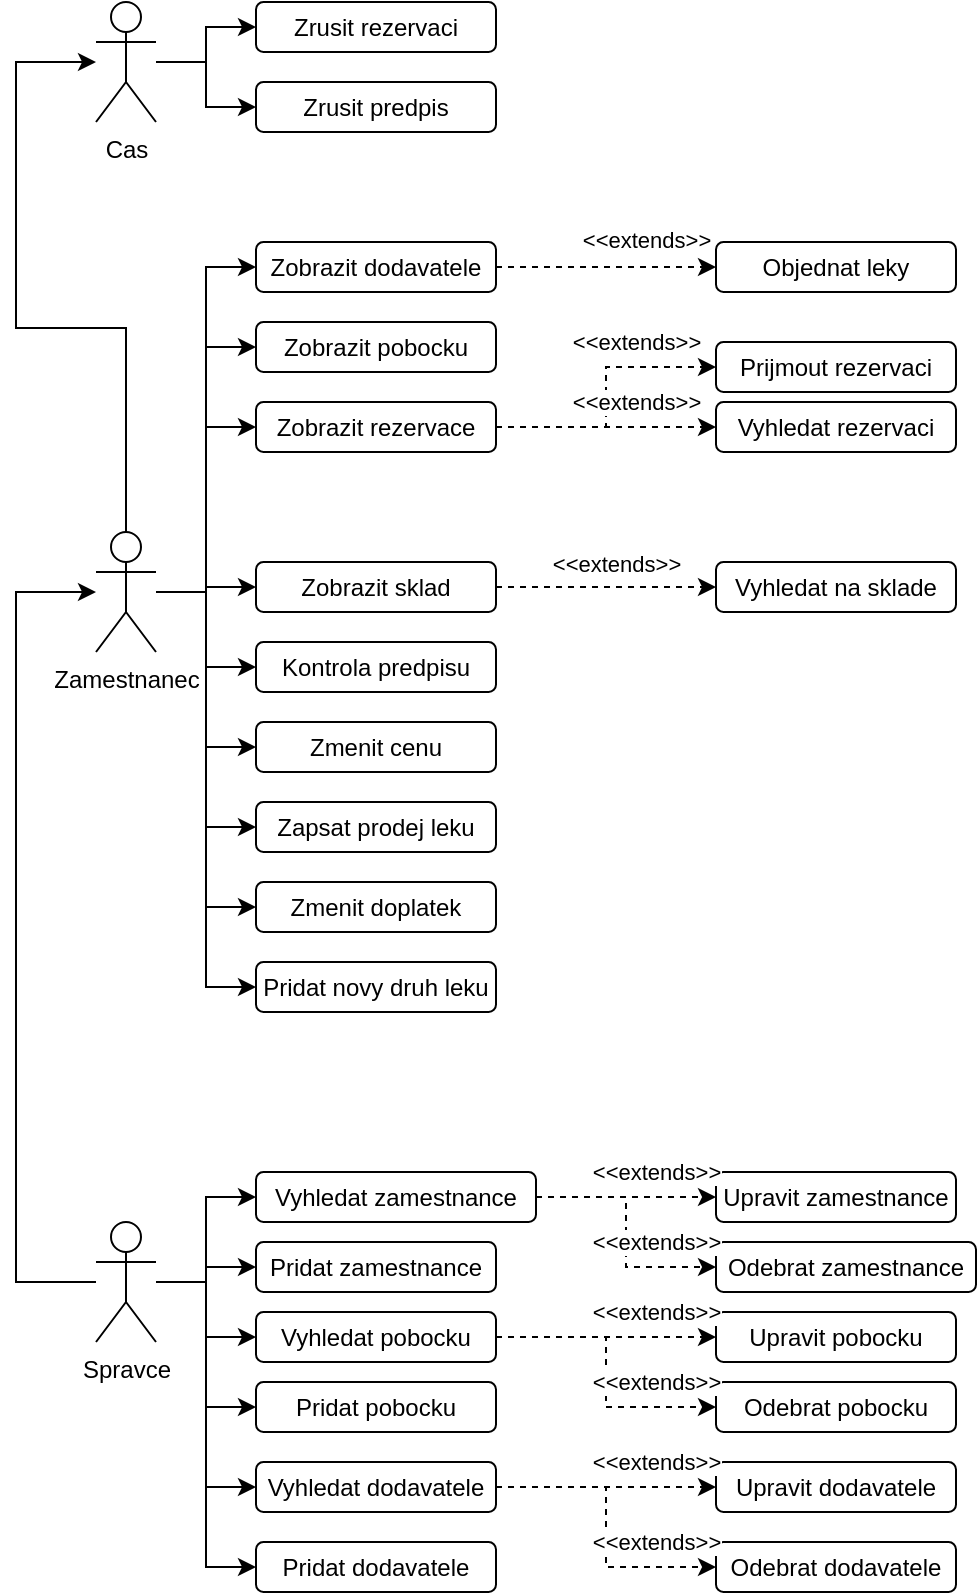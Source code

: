 <mxfile version="22.1.3" type="device">
  <diagram name="Page-1" id="16e2658f-23c8-b752-8be9-c03fbebb8bbe">
    <mxGraphModel dx="1137" dy="663" grid="1" gridSize="10" guides="1" tooltips="1" connect="1" arrows="1" fold="1" page="1" pageScale="1" pageWidth="1100" pageHeight="850" background="none" math="0" shadow="0">
      <root>
        <mxCell id="0" />
        <mxCell id="1" parent="0" />
        <mxCell id="T2JeO6PGeGvMwfnnC4BJ-48" style="edgeStyle=orthogonalEdgeStyle;rounded=0;orthogonalLoop=1;jettySize=auto;html=1;" edge="1" parent="1" source="T2JeO6PGeGvMwfnnC4BJ-1" target="T2JeO6PGeGvMwfnnC4BJ-2">
          <mxGeometry relative="1" as="geometry">
            <Array as="points">
              <mxPoint x="90" y="800" />
              <mxPoint x="90" y="455" />
            </Array>
          </mxGeometry>
        </mxCell>
        <mxCell id="T2JeO6PGeGvMwfnnC4BJ-88" style="edgeStyle=orthogonalEdgeStyle;rounded=0;orthogonalLoop=1;jettySize=auto;html=1;" edge="1" parent="1" source="T2JeO6PGeGvMwfnnC4BJ-1" target="T2JeO6PGeGvMwfnnC4BJ-77">
          <mxGeometry relative="1" as="geometry" />
        </mxCell>
        <mxCell id="T2JeO6PGeGvMwfnnC4BJ-89" style="edgeStyle=orthogonalEdgeStyle;rounded=0;orthogonalLoop=1;jettySize=auto;html=1;" edge="1" parent="1" source="T2JeO6PGeGvMwfnnC4BJ-1" target="T2JeO6PGeGvMwfnnC4BJ-52">
          <mxGeometry relative="1" as="geometry" />
        </mxCell>
        <mxCell id="T2JeO6PGeGvMwfnnC4BJ-90" style="edgeStyle=orthogonalEdgeStyle;rounded=0;orthogonalLoop=1;jettySize=auto;html=1;" edge="1" parent="1" source="T2JeO6PGeGvMwfnnC4BJ-1" target="T2JeO6PGeGvMwfnnC4BJ-55">
          <mxGeometry relative="1" as="geometry" />
        </mxCell>
        <mxCell id="T2JeO6PGeGvMwfnnC4BJ-91" style="edgeStyle=orthogonalEdgeStyle;rounded=0;orthogonalLoop=1;jettySize=auto;html=1;entryX=0;entryY=0.5;entryDx=0;entryDy=0;" edge="1" parent="1" source="T2JeO6PGeGvMwfnnC4BJ-1" target="T2JeO6PGeGvMwfnnC4BJ-84">
          <mxGeometry relative="1" as="geometry" />
        </mxCell>
        <mxCell id="T2JeO6PGeGvMwfnnC4BJ-92" style="edgeStyle=orthogonalEdgeStyle;rounded=0;orthogonalLoop=1;jettySize=auto;html=1;entryX=0;entryY=0.5;entryDx=0;entryDy=0;" edge="1" parent="1" source="T2JeO6PGeGvMwfnnC4BJ-1" target="T2JeO6PGeGvMwfnnC4BJ-80">
          <mxGeometry relative="1" as="geometry" />
        </mxCell>
        <mxCell id="T2JeO6PGeGvMwfnnC4BJ-93" style="edgeStyle=orthogonalEdgeStyle;rounded=0;orthogonalLoop=1;jettySize=auto;html=1;entryX=0;entryY=0.5;entryDx=0;entryDy=0;" edge="1" parent="1" source="T2JeO6PGeGvMwfnnC4BJ-1" target="T2JeO6PGeGvMwfnnC4BJ-56">
          <mxGeometry relative="1" as="geometry" />
        </mxCell>
        <mxCell id="T2JeO6PGeGvMwfnnC4BJ-1" value="Spravce" style="shape=umlActor;verticalLabelPosition=bottom;verticalAlign=top;html=1;outlineConnect=0;" vertex="1" parent="1">
          <mxGeometry x="130" y="770" width="30" height="60" as="geometry" />
        </mxCell>
        <mxCell id="T2JeO6PGeGvMwfnnC4BJ-32" style="edgeStyle=orthogonalEdgeStyle;rounded=0;orthogonalLoop=1;jettySize=auto;html=1;" edge="1" parent="1" source="T2JeO6PGeGvMwfnnC4BJ-2" target="T2JeO6PGeGvMwfnnC4BJ-3">
          <mxGeometry relative="1" as="geometry">
            <Array as="points">
              <mxPoint x="145" y="323" />
              <mxPoint x="90" y="323" />
              <mxPoint x="90" y="190" />
            </Array>
          </mxGeometry>
        </mxCell>
        <mxCell id="T2JeO6PGeGvMwfnnC4BJ-38" style="edgeStyle=orthogonalEdgeStyle;rounded=0;orthogonalLoop=1;jettySize=auto;html=1;entryX=0;entryY=0.5;entryDx=0;entryDy=0;" edge="1" parent="1" source="T2JeO6PGeGvMwfnnC4BJ-2" target="T2JeO6PGeGvMwfnnC4BJ-19">
          <mxGeometry relative="1" as="geometry" />
        </mxCell>
        <mxCell id="T2JeO6PGeGvMwfnnC4BJ-40" style="edgeStyle=orthogonalEdgeStyle;rounded=0;orthogonalLoop=1;jettySize=auto;html=1;" edge="1" parent="1" source="T2JeO6PGeGvMwfnnC4BJ-2" target="T2JeO6PGeGvMwfnnC4BJ-15">
          <mxGeometry relative="1" as="geometry" />
        </mxCell>
        <mxCell id="T2JeO6PGeGvMwfnnC4BJ-41" style="edgeStyle=orthogonalEdgeStyle;rounded=0;orthogonalLoop=1;jettySize=auto;html=1;" edge="1" parent="1" source="T2JeO6PGeGvMwfnnC4BJ-2" target="T2JeO6PGeGvMwfnnC4BJ-17">
          <mxGeometry relative="1" as="geometry" />
        </mxCell>
        <mxCell id="T2JeO6PGeGvMwfnnC4BJ-42" style="edgeStyle=orthogonalEdgeStyle;rounded=0;orthogonalLoop=1;jettySize=auto;html=1;entryX=0;entryY=0.5;entryDx=0;entryDy=0;" edge="1" parent="1" source="T2JeO6PGeGvMwfnnC4BJ-2" target="T2JeO6PGeGvMwfnnC4BJ-22">
          <mxGeometry relative="1" as="geometry" />
        </mxCell>
        <mxCell id="T2JeO6PGeGvMwfnnC4BJ-43" style="edgeStyle=orthogonalEdgeStyle;rounded=0;orthogonalLoop=1;jettySize=auto;html=1;entryX=0;entryY=0.5;entryDx=0;entryDy=0;" edge="1" parent="1" source="T2JeO6PGeGvMwfnnC4BJ-2" target="T2JeO6PGeGvMwfnnC4BJ-26">
          <mxGeometry relative="1" as="geometry" />
        </mxCell>
        <mxCell id="T2JeO6PGeGvMwfnnC4BJ-44" style="edgeStyle=orthogonalEdgeStyle;rounded=0;orthogonalLoop=1;jettySize=auto;html=1;entryX=0;entryY=0.5;entryDx=0;entryDy=0;" edge="1" parent="1" source="T2JeO6PGeGvMwfnnC4BJ-2" target="T2JeO6PGeGvMwfnnC4BJ-28">
          <mxGeometry relative="1" as="geometry" />
        </mxCell>
        <mxCell id="T2JeO6PGeGvMwfnnC4BJ-54" style="edgeStyle=orthogonalEdgeStyle;rounded=0;orthogonalLoop=1;jettySize=auto;html=1;entryX=0;entryY=0.5;entryDx=0;entryDy=0;" edge="1" parent="1" source="T2JeO6PGeGvMwfnnC4BJ-2" target="T2JeO6PGeGvMwfnnC4BJ-53">
          <mxGeometry relative="1" as="geometry" />
        </mxCell>
        <mxCell id="T2JeO6PGeGvMwfnnC4BJ-60" style="edgeStyle=orthogonalEdgeStyle;rounded=0;orthogonalLoop=1;jettySize=auto;html=1;entryX=0;entryY=0.5;entryDx=0;entryDy=0;" edge="1" parent="1" source="T2JeO6PGeGvMwfnnC4BJ-2" target="T2JeO6PGeGvMwfnnC4BJ-58">
          <mxGeometry relative="1" as="geometry" />
        </mxCell>
        <mxCell id="T2JeO6PGeGvMwfnnC4BJ-61" style="edgeStyle=orthogonalEdgeStyle;rounded=0;orthogonalLoop=1;jettySize=auto;html=1;entryX=0;entryY=0.5;entryDx=0;entryDy=0;" edge="1" parent="1" source="T2JeO6PGeGvMwfnnC4BJ-2" target="T2JeO6PGeGvMwfnnC4BJ-59">
          <mxGeometry relative="1" as="geometry" />
        </mxCell>
        <mxCell id="T2JeO6PGeGvMwfnnC4BJ-2" value="Zamestnanec" style="shape=umlActor;verticalLabelPosition=bottom;verticalAlign=top;html=1;outlineConnect=0;" vertex="1" parent="1">
          <mxGeometry x="130" y="425" width="30" height="60" as="geometry" />
        </mxCell>
        <mxCell id="T2JeO6PGeGvMwfnnC4BJ-94" style="edgeStyle=orthogonalEdgeStyle;rounded=0;orthogonalLoop=1;jettySize=auto;html=1;entryX=0;entryY=0.5;entryDx=0;entryDy=0;" edge="1" parent="1" source="T2JeO6PGeGvMwfnnC4BJ-3" target="T2JeO6PGeGvMwfnnC4BJ-30">
          <mxGeometry relative="1" as="geometry" />
        </mxCell>
        <mxCell id="T2JeO6PGeGvMwfnnC4BJ-95" style="edgeStyle=orthogonalEdgeStyle;rounded=0;orthogonalLoop=1;jettySize=auto;html=1;" edge="1" parent="1" source="T2JeO6PGeGvMwfnnC4BJ-3" target="T2JeO6PGeGvMwfnnC4BJ-29">
          <mxGeometry relative="1" as="geometry" />
        </mxCell>
        <mxCell id="T2JeO6PGeGvMwfnnC4BJ-3" value="Cas" style="shape=umlActor;verticalLabelPosition=bottom;verticalAlign=top;html=1;outlineConnect=0;" vertex="1" parent="1">
          <mxGeometry x="130" y="160" width="30" height="60" as="geometry" />
        </mxCell>
        <mxCell id="T2JeO6PGeGvMwfnnC4BJ-14" value="Objednat leky" style="rounded=1;whiteSpace=wrap;html=1;" vertex="1" parent="1">
          <mxGeometry x="440" y="280" width="120" height="25" as="geometry" />
        </mxCell>
        <mxCell id="T2JeO6PGeGvMwfnnC4BJ-45" style="edgeStyle=orthogonalEdgeStyle;rounded=0;orthogonalLoop=1;jettySize=auto;html=1;dashed=1;" edge="1" parent="1" source="T2JeO6PGeGvMwfnnC4BJ-15" target="T2JeO6PGeGvMwfnnC4BJ-16">
          <mxGeometry relative="1" as="geometry" />
        </mxCell>
        <mxCell id="T2JeO6PGeGvMwfnnC4BJ-49" value="&amp;lt;&amp;lt;extends&amp;gt;&amp;gt;" style="edgeLabel;html=1;align=center;verticalAlign=middle;resizable=0;points=[];" vertex="1" connectable="0" parent="T2JeO6PGeGvMwfnnC4BJ-45">
          <mxGeometry x="0.091" y="-2" relative="1" as="geometry">
            <mxPoint y="-14" as="offset" />
          </mxGeometry>
        </mxCell>
        <mxCell id="T2JeO6PGeGvMwfnnC4BJ-15" value="Zobrazit sklad" style="rounded=1;whiteSpace=wrap;html=1;" vertex="1" parent="1">
          <mxGeometry x="210" y="440" width="120" height="25" as="geometry" />
        </mxCell>
        <mxCell id="T2JeO6PGeGvMwfnnC4BJ-16" value="Vyhledat na sklade" style="rounded=1;whiteSpace=wrap;html=1;" vertex="1" parent="1">
          <mxGeometry x="440" y="440" width="120" height="25" as="geometry" />
        </mxCell>
        <mxCell id="T2JeO6PGeGvMwfnnC4BJ-17" value="Kontrola predpisu" style="rounded=1;whiteSpace=wrap;html=1;" vertex="1" parent="1">
          <mxGeometry x="210" y="480" width="120" height="25" as="geometry" />
        </mxCell>
        <mxCell id="T2JeO6PGeGvMwfnnC4BJ-18" value="Prijmout rezervaci" style="rounded=1;whiteSpace=wrap;html=1;" vertex="1" parent="1">
          <mxGeometry x="440" y="330" width="120" height="25" as="geometry" />
        </mxCell>
        <mxCell id="T2JeO6PGeGvMwfnnC4BJ-46" style="edgeStyle=orthogonalEdgeStyle;rounded=0;orthogonalLoop=1;jettySize=auto;html=1;entryX=0;entryY=0.5;entryDx=0;entryDy=0;dashed=1;" edge="1" parent="1" source="T2JeO6PGeGvMwfnnC4BJ-19" target="T2JeO6PGeGvMwfnnC4BJ-18">
          <mxGeometry relative="1" as="geometry" />
        </mxCell>
        <mxCell id="T2JeO6PGeGvMwfnnC4BJ-47" style="edgeStyle=orthogonalEdgeStyle;rounded=0;orthogonalLoop=1;jettySize=auto;html=1;dashed=1;" edge="1" parent="1" source="T2JeO6PGeGvMwfnnC4BJ-19" target="T2JeO6PGeGvMwfnnC4BJ-20">
          <mxGeometry relative="1" as="geometry" />
        </mxCell>
        <mxCell id="T2JeO6PGeGvMwfnnC4BJ-19" value="Zobrazit rezervace" style="rounded=1;whiteSpace=wrap;html=1;" vertex="1" parent="1">
          <mxGeometry x="210" y="360" width="120" height="25" as="geometry" />
        </mxCell>
        <mxCell id="T2JeO6PGeGvMwfnnC4BJ-20" value="Vyhledat rezervaci" style="rounded=1;whiteSpace=wrap;html=1;" vertex="1" parent="1">
          <mxGeometry x="440" y="360" width="120" height="25" as="geometry" />
        </mxCell>
        <mxCell id="T2JeO6PGeGvMwfnnC4BJ-22" value="Zmenit cenu" style="rounded=1;whiteSpace=wrap;html=1;" vertex="1" parent="1">
          <mxGeometry x="210" y="520" width="120" height="25" as="geometry" />
        </mxCell>
        <mxCell id="T2JeO6PGeGvMwfnnC4BJ-26" value="Zapsat prodej leku" style="rounded=1;whiteSpace=wrap;html=1;" vertex="1" parent="1">
          <mxGeometry x="210" y="560" width="120" height="25" as="geometry" />
        </mxCell>
        <mxCell id="T2JeO6PGeGvMwfnnC4BJ-28" value="Zmenit doplatek" style="rounded=1;whiteSpace=wrap;html=1;" vertex="1" parent="1">
          <mxGeometry x="210" y="600" width="120" height="25" as="geometry" />
        </mxCell>
        <mxCell id="T2JeO6PGeGvMwfnnC4BJ-29" value="Zrusit predpis" style="rounded=1;whiteSpace=wrap;html=1;" vertex="1" parent="1">
          <mxGeometry x="210" y="200" width="120" height="25" as="geometry" />
        </mxCell>
        <mxCell id="T2JeO6PGeGvMwfnnC4BJ-30" value="Zrusit rezervaci" style="rounded=1;whiteSpace=wrap;html=1;" vertex="1" parent="1">
          <mxGeometry x="210" y="160" width="120" height="25" as="geometry" />
        </mxCell>
        <mxCell id="T2JeO6PGeGvMwfnnC4BJ-50" value="&amp;lt;&amp;lt;extends&amp;gt;&amp;gt;" style="edgeLabel;html=1;align=center;verticalAlign=middle;resizable=0;points=[];" vertex="1" connectable="0" parent="1">
          <mxGeometry x="400" y="330.0" as="geometry" />
        </mxCell>
        <mxCell id="T2JeO6PGeGvMwfnnC4BJ-51" value="&amp;lt;&amp;lt;extends&amp;gt;&amp;gt;" style="edgeLabel;html=1;align=center;verticalAlign=middle;resizable=0;points=[];" vertex="1" connectable="0" parent="1">
          <mxGeometry x="400" y="360.0" as="geometry" />
        </mxCell>
        <mxCell id="T2JeO6PGeGvMwfnnC4BJ-52" value="Pridat zamestnance" style="rounded=1;whiteSpace=wrap;html=1;" vertex="1" parent="1">
          <mxGeometry x="210" y="780" width="120" height="25" as="geometry" />
        </mxCell>
        <mxCell id="T2JeO6PGeGvMwfnnC4BJ-53" value="Pridat novy druh leku" style="rounded=1;whiteSpace=wrap;html=1;" vertex="1" parent="1">
          <mxGeometry x="210" y="640" width="120" height="25" as="geometry" />
        </mxCell>
        <mxCell id="T2JeO6PGeGvMwfnnC4BJ-86" style="edgeStyle=orthogonalEdgeStyle;rounded=0;orthogonalLoop=1;jettySize=auto;html=1;dashed=1;" edge="1" parent="1" source="T2JeO6PGeGvMwfnnC4BJ-55" target="T2JeO6PGeGvMwfnnC4BJ-85">
          <mxGeometry relative="1" as="geometry" />
        </mxCell>
        <mxCell id="T2JeO6PGeGvMwfnnC4BJ-87" style="edgeStyle=orthogonalEdgeStyle;rounded=0;orthogonalLoop=1;jettySize=auto;html=1;entryX=0;entryY=0.5;entryDx=0;entryDy=0;dashed=1;" edge="1" parent="1" source="T2JeO6PGeGvMwfnnC4BJ-55" target="T2JeO6PGeGvMwfnnC4BJ-69">
          <mxGeometry relative="1" as="geometry" />
        </mxCell>
        <mxCell id="T2JeO6PGeGvMwfnnC4BJ-55" value="Vyhledat pobocku" style="rounded=1;whiteSpace=wrap;html=1;" vertex="1" parent="1">
          <mxGeometry x="210" y="815" width="120" height="25" as="geometry" />
        </mxCell>
        <mxCell id="T2JeO6PGeGvMwfnnC4BJ-56" value="Pridat dodavatele" style="rounded=1;whiteSpace=wrap;html=1;" vertex="1" parent="1">
          <mxGeometry x="210" y="930" width="120" height="25" as="geometry" />
        </mxCell>
        <mxCell id="T2JeO6PGeGvMwfnnC4BJ-57" value="Odebrat dodavatele" style="rounded=1;whiteSpace=wrap;html=1;" vertex="1" parent="1">
          <mxGeometry x="440" y="930" width="120" height="25" as="geometry" />
        </mxCell>
        <mxCell id="T2JeO6PGeGvMwfnnC4BJ-58" value="Zobrazit pobocku" style="rounded=1;whiteSpace=wrap;html=1;" vertex="1" parent="1">
          <mxGeometry x="210" y="320" width="120" height="25" as="geometry" />
        </mxCell>
        <mxCell id="T2JeO6PGeGvMwfnnC4BJ-63" style="edgeStyle=orthogonalEdgeStyle;rounded=0;orthogonalLoop=1;jettySize=auto;html=1;entryX=0;entryY=0.5;entryDx=0;entryDy=0;dashed=1;" edge="1" parent="1" source="T2JeO6PGeGvMwfnnC4BJ-59" target="T2JeO6PGeGvMwfnnC4BJ-14">
          <mxGeometry relative="1" as="geometry" />
        </mxCell>
        <mxCell id="T2JeO6PGeGvMwfnnC4BJ-59" value="Zobrazit dodavatele" style="rounded=1;whiteSpace=wrap;html=1;" vertex="1" parent="1">
          <mxGeometry x="210" y="280" width="120" height="25" as="geometry" />
        </mxCell>
        <mxCell id="T2JeO6PGeGvMwfnnC4BJ-64" value="&amp;lt;&amp;lt;extends&amp;gt;&amp;gt;" style="edgeLabel;html=1;align=center;verticalAlign=middle;resizable=0;points=[];" vertex="1" connectable="0" parent="1">
          <mxGeometry x="400" y="280.0" as="geometry">
            <mxPoint x="5" y="-1" as="offset" />
          </mxGeometry>
        </mxCell>
        <mxCell id="T2JeO6PGeGvMwfnnC4BJ-69" value="Odebrat pobocku" style="rounded=1;whiteSpace=wrap;html=1;" vertex="1" parent="1">
          <mxGeometry x="440" y="850" width="120" height="25" as="geometry" />
        </mxCell>
        <mxCell id="T2JeO6PGeGvMwfnnC4BJ-71" value="Odebrat zamestnance" style="rounded=1;whiteSpace=wrap;html=1;" vertex="1" parent="1">
          <mxGeometry x="440" y="780" width="130" height="25" as="geometry" />
        </mxCell>
        <mxCell id="T2JeO6PGeGvMwfnnC4BJ-73" value="Upravit zamestnance" style="rounded=1;whiteSpace=wrap;html=1;" vertex="1" parent="1">
          <mxGeometry x="440" y="745" width="120" height="25" as="geometry" />
        </mxCell>
        <mxCell id="T2JeO6PGeGvMwfnnC4BJ-78" style="edgeStyle=orthogonalEdgeStyle;rounded=0;orthogonalLoop=1;jettySize=auto;html=1;dashed=1;" edge="1" parent="1" source="T2JeO6PGeGvMwfnnC4BJ-77" target="T2JeO6PGeGvMwfnnC4BJ-73">
          <mxGeometry relative="1" as="geometry" />
        </mxCell>
        <mxCell id="T2JeO6PGeGvMwfnnC4BJ-79" style="edgeStyle=orthogonalEdgeStyle;rounded=0;orthogonalLoop=1;jettySize=auto;html=1;entryX=0;entryY=0.5;entryDx=0;entryDy=0;dashed=1;" edge="1" parent="1" source="T2JeO6PGeGvMwfnnC4BJ-77" target="T2JeO6PGeGvMwfnnC4BJ-71">
          <mxGeometry relative="1" as="geometry" />
        </mxCell>
        <mxCell id="T2JeO6PGeGvMwfnnC4BJ-77" value="Vyhledat zamestnance" style="rounded=1;whiteSpace=wrap;html=1;" vertex="1" parent="1">
          <mxGeometry x="210" y="745" width="140" height="25" as="geometry" />
        </mxCell>
        <mxCell id="T2JeO6PGeGvMwfnnC4BJ-82" style="edgeStyle=orthogonalEdgeStyle;rounded=0;orthogonalLoop=1;jettySize=auto;html=1;dashed=1;" edge="1" parent="1" source="T2JeO6PGeGvMwfnnC4BJ-80" target="T2JeO6PGeGvMwfnnC4BJ-81">
          <mxGeometry relative="1" as="geometry" />
        </mxCell>
        <mxCell id="T2JeO6PGeGvMwfnnC4BJ-83" style="edgeStyle=orthogonalEdgeStyle;rounded=0;orthogonalLoop=1;jettySize=auto;html=1;entryX=0;entryY=0.5;entryDx=0;entryDy=0;dashed=1;" edge="1" parent="1" source="T2JeO6PGeGvMwfnnC4BJ-80" target="T2JeO6PGeGvMwfnnC4BJ-57">
          <mxGeometry relative="1" as="geometry" />
        </mxCell>
        <mxCell id="T2JeO6PGeGvMwfnnC4BJ-80" value="Vyhledat dodavatele" style="rounded=1;whiteSpace=wrap;html=1;" vertex="1" parent="1">
          <mxGeometry x="210" y="890" width="120" height="25" as="geometry" />
        </mxCell>
        <mxCell id="T2JeO6PGeGvMwfnnC4BJ-81" value="Upravit dodavatele" style="rounded=1;whiteSpace=wrap;html=1;" vertex="1" parent="1">
          <mxGeometry x="440" y="890" width="120" height="25" as="geometry" />
        </mxCell>
        <mxCell id="T2JeO6PGeGvMwfnnC4BJ-84" value="Pridat pobocku" style="rounded=1;whiteSpace=wrap;html=1;" vertex="1" parent="1">
          <mxGeometry x="210" y="850" width="120" height="25" as="geometry" />
        </mxCell>
        <mxCell id="T2JeO6PGeGvMwfnnC4BJ-85" value="Upravit pobocku" style="rounded=1;whiteSpace=wrap;html=1;" vertex="1" parent="1">
          <mxGeometry x="440" y="815" width="120" height="25" as="geometry" />
        </mxCell>
        <mxCell id="T2JeO6PGeGvMwfnnC4BJ-97" value="&amp;lt;&amp;lt;extends&amp;gt;&amp;gt;" style="edgeLabel;html=1;align=center;verticalAlign=middle;resizable=0;points=[];" vertex="1" connectable="0" parent="1">
          <mxGeometry x="410" y="745.0" as="geometry" />
        </mxCell>
        <mxCell id="T2JeO6PGeGvMwfnnC4BJ-99" value="&amp;lt;&amp;lt;extends&amp;gt;&amp;gt;" style="edgeLabel;html=1;align=center;verticalAlign=middle;resizable=0;points=[];" vertex="1" connectable="0" parent="1">
          <mxGeometry x="410" y="780.0" as="geometry" />
        </mxCell>
        <mxCell id="T2JeO6PGeGvMwfnnC4BJ-100" value="&amp;lt;&amp;lt;extends&amp;gt;&amp;gt;" style="edgeLabel;html=1;align=center;verticalAlign=middle;resizable=0;points=[];" vertex="1" connectable="0" parent="1">
          <mxGeometry x="410" y="815.0" as="geometry" />
        </mxCell>
        <mxCell id="T2JeO6PGeGvMwfnnC4BJ-101" value="&amp;lt;&amp;lt;extends&amp;gt;&amp;gt;" style="edgeLabel;html=1;align=center;verticalAlign=middle;resizable=0;points=[];" vertex="1" connectable="0" parent="1">
          <mxGeometry x="410" y="850.0" as="geometry" />
        </mxCell>
        <mxCell id="T2JeO6PGeGvMwfnnC4BJ-102" value="&amp;lt;&amp;lt;extends&amp;gt;&amp;gt;" style="edgeLabel;html=1;align=center;verticalAlign=middle;resizable=0;points=[];" vertex="1" connectable="0" parent="1">
          <mxGeometry x="410" y="890.0" as="geometry" />
        </mxCell>
        <mxCell id="T2JeO6PGeGvMwfnnC4BJ-103" value="&amp;lt;&amp;lt;extends&amp;gt;&amp;gt;" style="edgeLabel;html=1;align=center;verticalAlign=middle;resizable=0;points=[];" vertex="1" connectable="0" parent="1">
          <mxGeometry x="410" y="930.0" as="geometry" />
        </mxCell>
      </root>
    </mxGraphModel>
  </diagram>
</mxfile>
